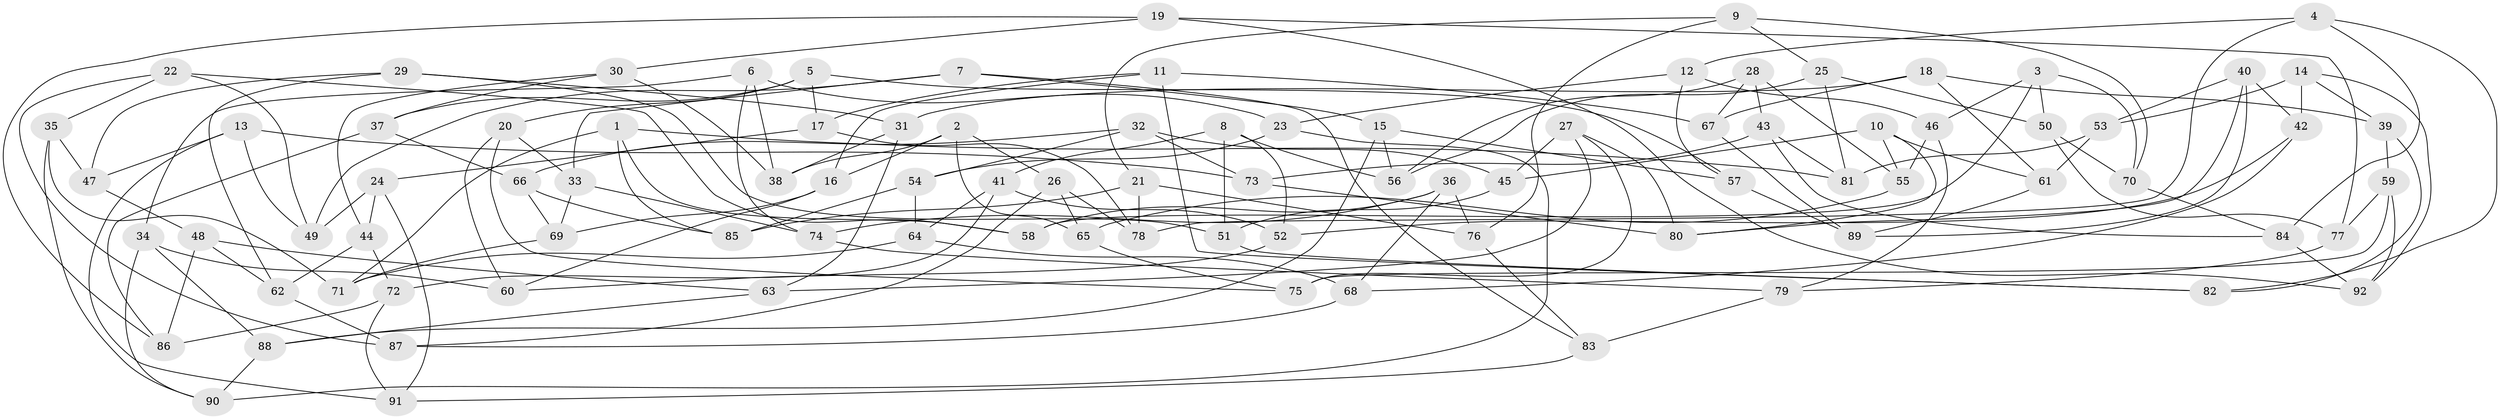// Generated by graph-tools (version 1.1) at 2025/16/03/09/25 04:16:25]
// undirected, 92 vertices, 184 edges
graph export_dot {
graph [start="1"]
  node [color=gray90,style=filled];
  1;
  2;
  3;
  4;
  5;
  6;
  7;
  8;
  9;
  10;
  11;
  12;
  13;
  14;
  15;
  16;
  17;
  18;
  19;
  20;
  21;
  22;
  23;
  24;
  25;
  26;
  27;
  28;
  29;
  30;
  31;
  32;
  33;
  34;
  35;
  36;
  37;
  38;
  39;
  40;
  41;
  42;
  43;
  44;
  45;
  46;
  47;
  48;
  49;
  50;
  51;
  52;
  53;
  54;
  55;
  56;
  57;
  58;
  59;
  60;
  61;
  62;
  63;
  64;
  65;
  66;
  67;
  68;
  69;
  70;
  71;
  72;
  73;
  74;
  75;
  76;
  77;
  78;
  79;
  80;
  81;
  82;
  83;
  84;
  85;
  86;
  87;
  88;
  89;
  90;
  91;
  92;
  1 -- 85;
  1 -- 58;
  1 -- 81;
  1 -- 71;
  2 -- 16;
  2 -- 38;
  2 -- 65;
  2 -- 26;
  3 -- 70;
  3 -- 58;
  3 -- 50;
  3 -- 46;
  4 -- 12;
  4 -- 84;
  4 -- 82;
  4 -- 78;
  5 -- 37;
  5 -- 17;
  5 -- 57;
  5 -- 20;
  6 -- 38;
  6 -- 34;
  6 -- 74;
  6 -- 23;
  7 -- 15;
  7 -- 33;
  7 -- 83;
  7 -- 49;
  8 -- 52;
  8 -- 56;
  8 -- 41;
  8 -- 51;
  9 -- 21;
  9 -- 70;
  9 -- 25;
  9 -- 76;
  10 -- 55;
  10 -- 80;
  10 -- 45;
  10 -- 61;
  11 -- 16;
  11 -- 82;
  11 -- 67;
  11 -- 17;
  12 -- 57;
  12 -- 46;
  12 -- 23;
  13 -- 49;
  13 -- 73;
  13 -- 47;
  13 -- 91;
  14 -- 39;
  14 -- 53;
  14 -- 42;
  14 -- 92;
  15 -- 56;
  15 -- 88;
  15 -- 57;
  16 -- 60;
  16 -- 69;
  17 -- 78;
  17 -- 24;
  18 -- 67;
  18 -- 39;
  18 -- 61;
  18 -- 31;
  19 -- 30;
  19 -- 92;
  19 -- 77;
  19 -- 86;
  20 -- 33;
  20 -- 60;
  20 -- 75;
  21 -- 76;
  21 -- 78;
  21 -- 85;
  22 -- 87;
  22 -- 49;
  22 -- 35;
  22 -- 58;
  23 -- 90;
  23 -- 54;
  24 -- 44;
  24 -- 49;
  24 -- 91;
  25 -- 81;
  25 -- 56;
  25 -- 50;
  26 -- 87;
  26 -- 65;
  26 -- 78;
  27 -- 63;
  27 -- 45;
  27 -- 75;
  27 -- 80;
  28 -- 55;
  28 -- 67;
  28 -- 43;
  28 -- 56;
  29 -- 31;
  29 -- 62;
  29 -- 51;
  29 -- 47;
  30 -- 44;
  30 -- 38;
  30 -- 37;
  31 -- 63;
  31 -- 38;
  32 -- 54;
  32 -- 45;
  32 -- 66;
  32 -- 73;
  33 -- 74;
  33 -- 69;
  34 -- 60;
  34 -- 88;
  34 -- 90;
  35 -- 47;
  35 -- 71;
  35 -- 90;
  36 -- 74;
  36 -- 68;
  36 -- 76;
  36 -- 58;
  37 -- 66;
  37 -- 86;
  39 -- 59;
  39 -- 82;
  40 -- 42;
  40 -- 53;
  40 -- 80;
  40 -- 89;
  41 -- 72;
  41 -- 52;
  41 -- 64;
  42 -- 68;
  42 -- 52;
  43 -- 81;
  43 -- 84;
  43 -- 73;
  44 -- 62;
  44 -- 72;
  45 -- 51;
  46 -- 55;
  46 -- 79;
  47 -- 48;
  48 -- 62;
  48 -- 86;
  48 -- 63;
  50 -- 77;
  50 -- 70;
  51 -- 82;
  52 -- 60;
  53 -- 81;
  53 -- 61;
  54 -- 85;
  54 -- 64;
  55 -- 65;
  57 -- 89;
  59 -- 75;
  59 -- 92;
  59 -- 77;
  61 -- 89;
  62 -- 87;
  63 -- 88;
  64 -- 68;
  64 -- 71;
  65 -- 75;
  66 -- 85;
  66 -- 69;
  67 -- 89;
  68 -- 87;
  69 -- 71;
  70 -- 84;
  72 -- 86;
  72 -- 91;
  73 -- 80;
  74 -- 79;
  76 -- 83;
  77 -- 79;
  79 -- 83;
  83 -- 91;
  84 -- 92;
  88 -- 90;
}
